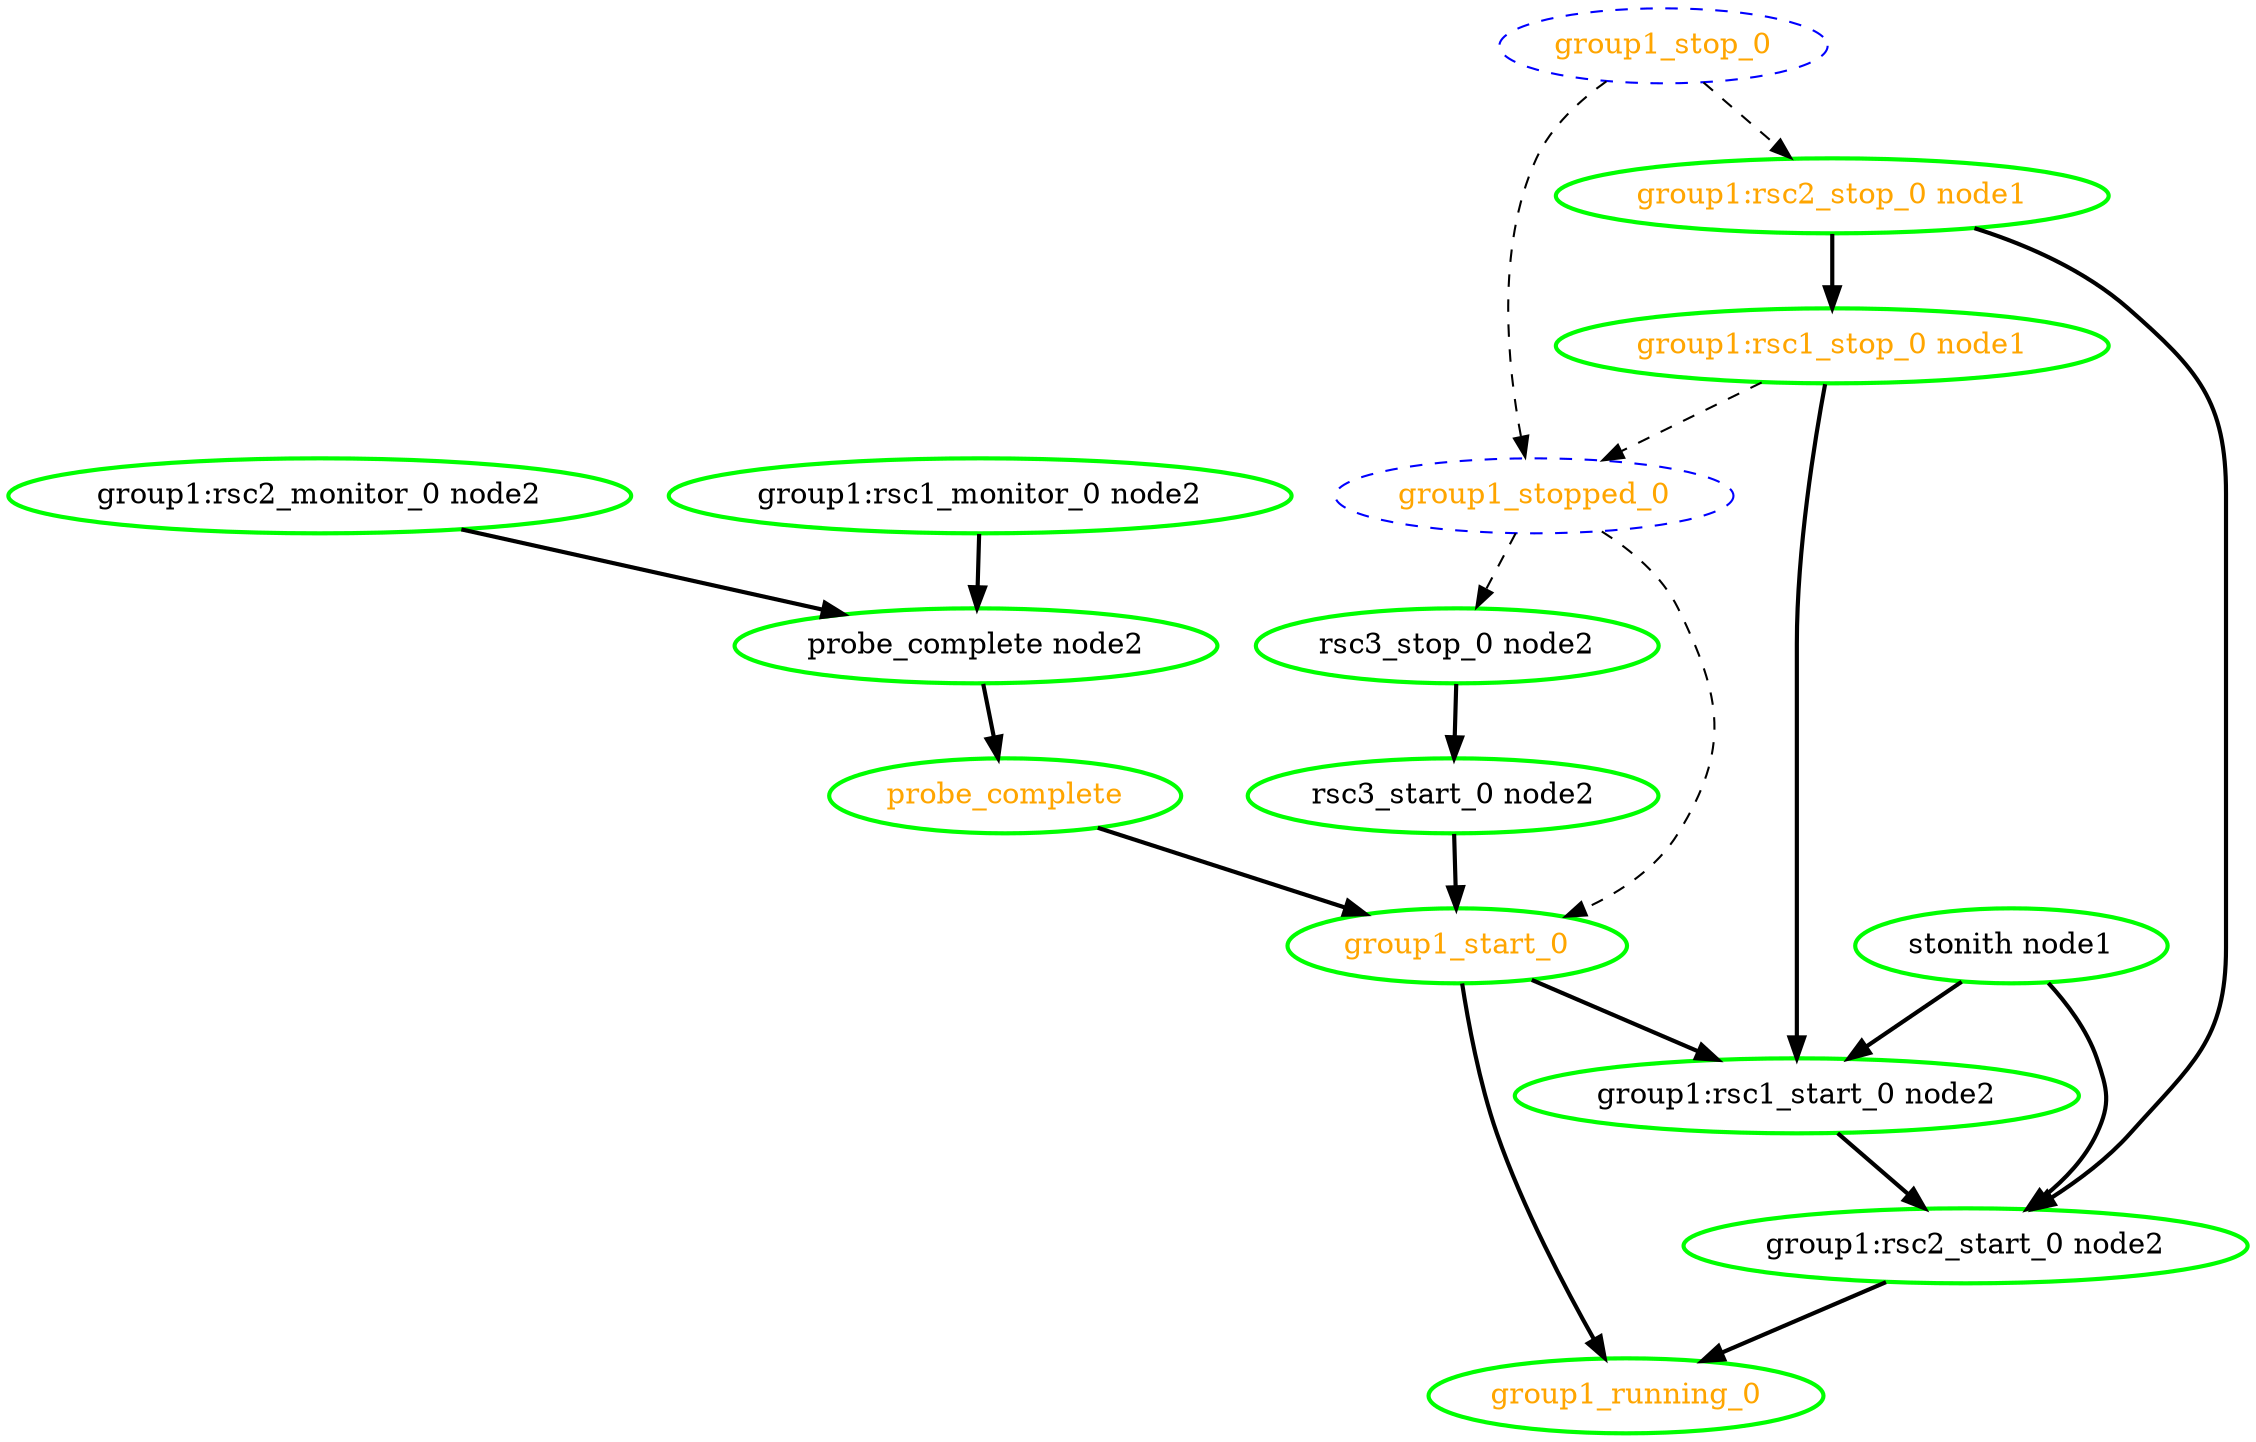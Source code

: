 digraph "g" {
	size = "30,30"
"group1:rsc1_stop_0 node1" [ style=bold color="green" fontcolor="orange" ]
"probe_complete" [ style=bold color="green" fontcolor="orange" ]
"probe_complete node2" [ style=bold color="green" fontcolor="black" ]
"group1:rsc1_monitor_0 node2" [ style=bold color="green" fontcolor="black" ]
"group1:rsc2_monitor_0 node2" [ style=bold color="green" fontcolor="black" ]
"group1:rsc1_start_0 node2" [ style=bold color="green" fontcolor="black" ]
"group1:rsc2_stop_0 node1" [ style=bold color="green" fontcolor="orange" ]
"group1:rsc2_start_0 node2" [ style=bold color="green" fontcolor="black" ]
"group1_start_0" [ style=bold color="green" fontcolor="orange" ]
"group1_running_0" [ style=bold color="green" fontcolor="orange" ]
"group1_stop_0" [ style="dashed" color="blue" fontcolor="orange" ]
"group1_stopped_0" [ style="dashed" color="blue" fontcolor="orange" ]
"rsc3_stop_0 node2" [ style=bold color="green" fontcolor="black" ]
"rsc3_start_0 node2" [ style=bold color="green" fontcolor="black" ]
"stonith node1" [ style=bold color="green" fontcolor="black" ]
"group1:rsc2_stop_0 node1" -> "group1:rsc1_stop_0 node1" [ style = bold]
"probe_complete node2" -> "probe_complete" [ style = bold]
"group1:rsc1_monitor_0 node2" -> "probe_complete node2" [ style = bold]
"group1:rsc2_monitor_0 node2" -> "probe_complete node2" [ style = bold]
"group1:rsc1_stop_0 node1" -> "group1:rsc1_start_0 node2" [ style = bold]
"group1_start_0" -> "group1:rsc1_start_0 node2" [ style = bold]
"stonith node1" -> "group1:rsc1_start_0 node2" [ style = bold]
"group1_stop_0" -> "group1:rsc2_stop_0 node1" [ style = dashed]
"group1:rsc1_start_0 node2" -> "group1:rsc2_start_0 node2" [ style = bold]
"group1:rsc2_stop_0 node1" -> "group1:rsc2_start_0 node2" [ style = bold]
"stonith node1" -> "group1:rsc2_start_0 node2" [ style = bold]
"probe_complete" -> "group1_start_0" [ style = bold]
"group1_stopped_0" -> "group1_start_0" [ style = dashed]
"rsc3_start_0 node2" -> "group1_start_0" [ style = bold]
"group1:rsc2_start_0 node2" -> "group1_running_0" [ style = bold]
"group1_start_0" -> "group1_running_0" [ style = bold]
"group1_stop_0" -> "group1_stopped_0" [ style = dashed]
"group1:rsc1_stop_0 node1" -> "group1_stopped_0" [ style = dashed]
"group1_stopped_0" -> "rsc3_stop_0 node2" [ style = dashed]
"rsc3_stop_0 node2" -> "rsc3_start_0 node2" [ style = bold]
}
